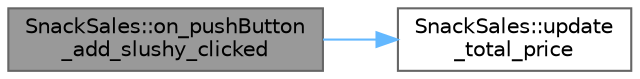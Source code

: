 digraph "SnackSales::on_pushButton_add_slushy_clicked"
{
 // LATEX_PDF_SIZE
  bgcolor="transparent";
  edge [fontname=Helvetica,fontsize=10,labelfontname=Helvetica,labelfontsize=10];
  node [fontname=Helvetica,fontsize=10,shape=box,height=0.2,width=0.4];
  rankdir="LR";
  Node1 [id="Node000001",label="SnackSales::on_pushButton\l_add_slushy_clicked",height=0.2,width=0.4,color="gray40", fillcolor="grey60", style="filled", fontcolor="black",tooltip="This function adds slushy to the list widget with its price."];
  Node1 -> Node2 [id="edge1_Node000001_Node000002",color="steelblue1",style="solid",tooltip=" "];
  Node2 [id="Node000002",label="SnackSales::update\l_total_price",height=0.2,width=0.4,color="grey40", fillcolor="white", style="filled",URL="$class_snack_sales.html#aaf232016a261028f5da000842b26ade6",tooltip="This function updates the total price."];
}
